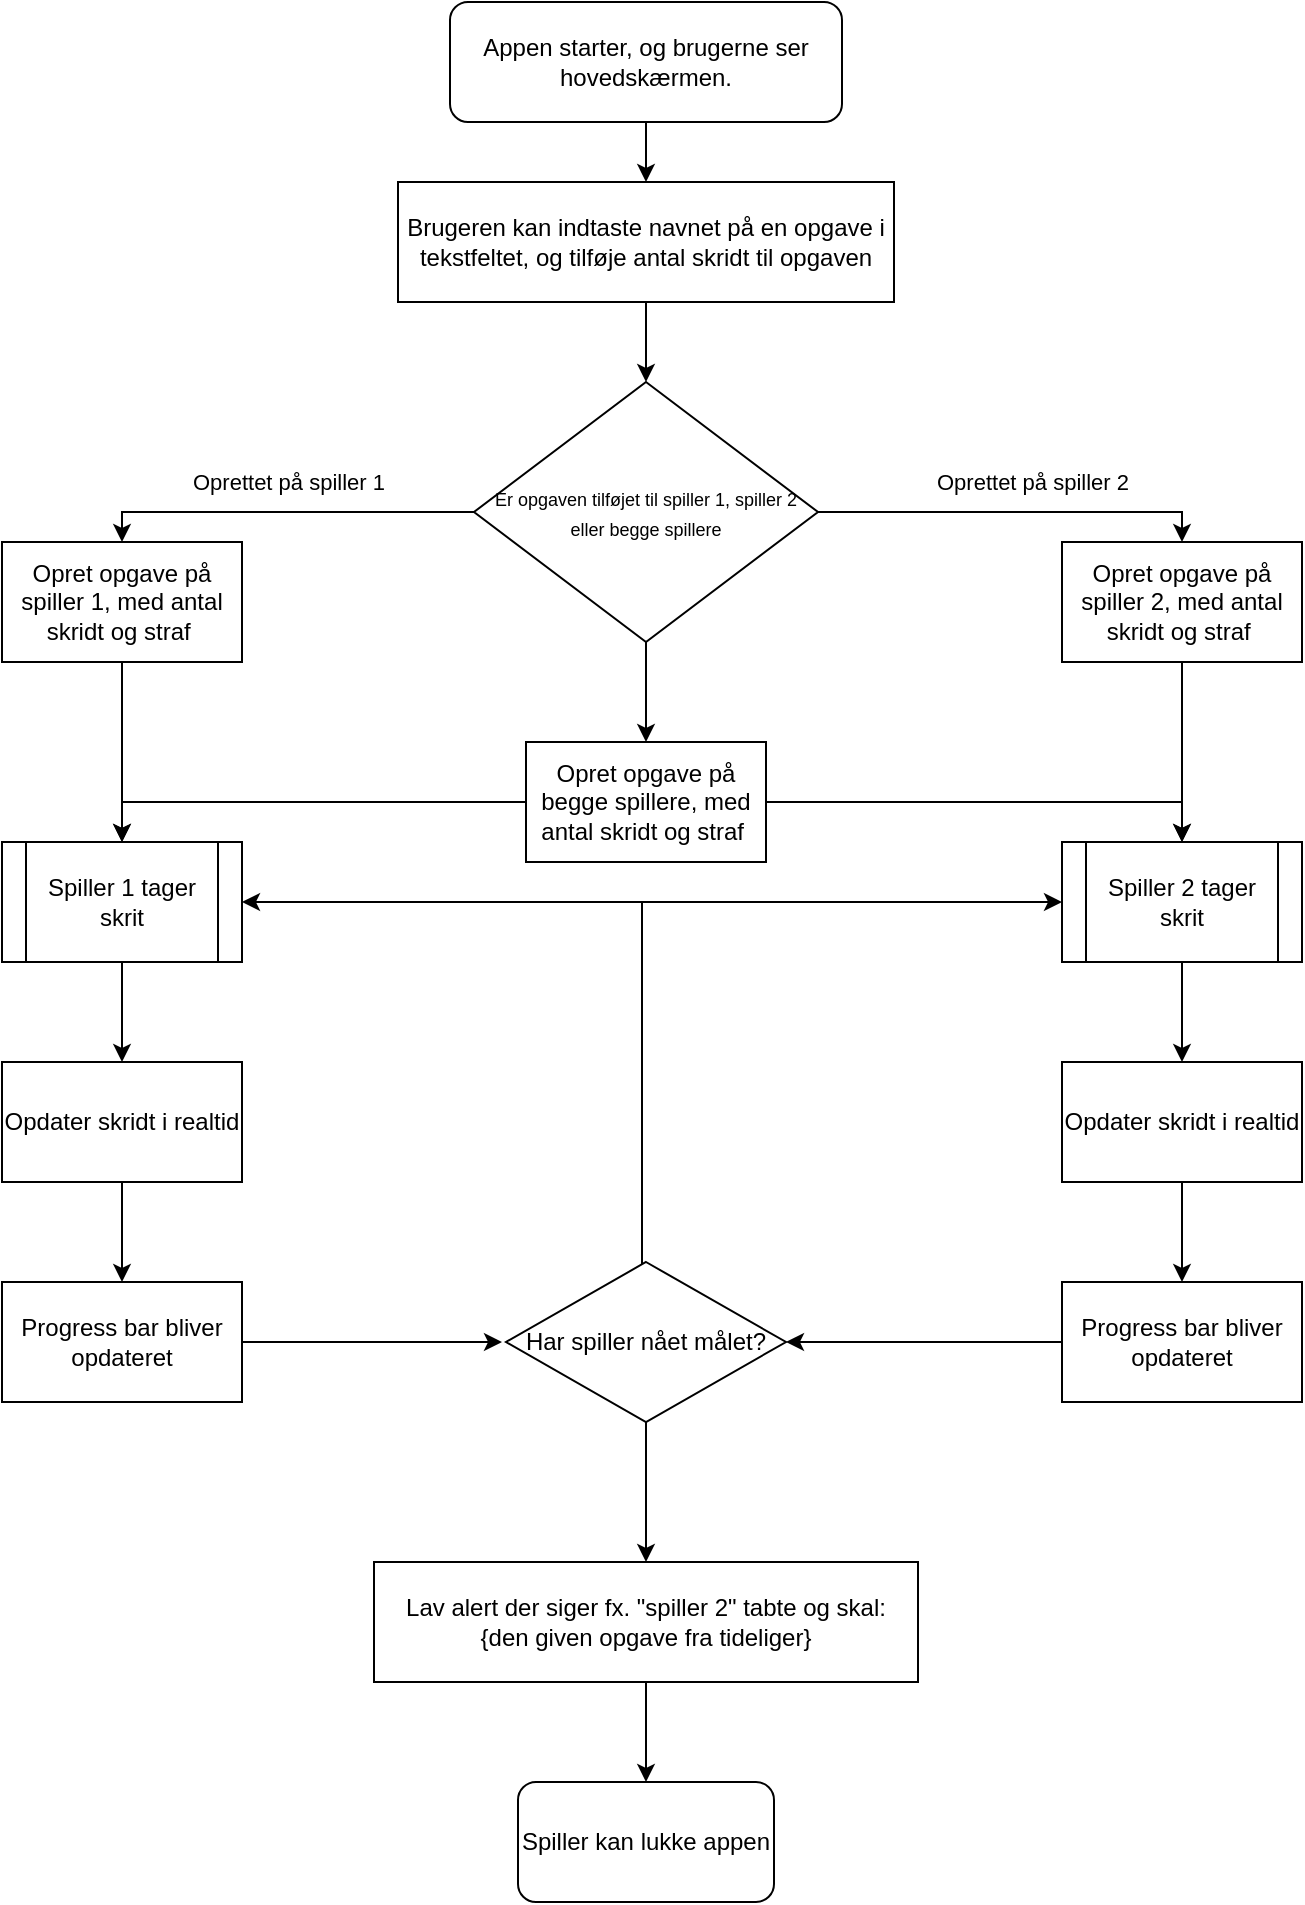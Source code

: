 <mxfile version="21.8.2" type="github">
  <diagram id="C5RBs43oDa-KdzZeNtuy" name="Page-1">
    <mxGraphModel dx="2074" dy="1118" grid="1" gridSize="10" guides="1" tooltips="1" connect="1" arrows="1" fold="1" page="1" pageScale="1" pageWidth="827" pageHeight="1169" math="0" shadow="0">
      <root>
        <mxCell id="WIyWlLk6GJQsqaUBKTNV-0" />
        <mxCell id="WIyWlLk6GJQsqaUBKTNV-1" parent="WIyWlLk6GJQsqaUBKTNV-0" />
        <mxCell id="YxWUrJ3wpDsGDHVu-iU_-1" style="edgeStyle=orthogonalEdgeStyle;rounded=0;orthogonalLoop=1;jettySize=auto;html=1;" edge="1" parent="WIyWlLk6GJQsqaUBKTNV-1" source="YxWUrJ3wpDsGDHVu-iU_-0" target="YxWUrJ3wpDsGDHVu-iU_-2">
          <mxGeometry relative="1" as="geometry">
            <mxPoint x="442" y="200" as="targetPoint" />
          </mxGeometry>
        </mxCell>
        <mxCell id="YxWUrJ3wpDsGDHVu-iU_-0" value="Appen starter, og brugerne ser hovedskærmen." style="rounded=1;whiteSpace=wrap;html=1;" vertex="1" parent="WIyWlLk6GJQsqaUBKTNV-1">
          <mxGeometry x="344" y="70" width="196" height="60" as="geometry" />
        </mxCell>
        <mxCell id="YxWUrJ3wpDsGDHVu-iU_-6" style="edgeStyle=orthogonalEdgeStyle;rounded=0;orthogonalLoop=1;jettySize=auto;html=1;" edge="1" parent="WIyWlLk6GJQsqaUBKTNV-1" source="YxWUrJ3wpDsGDHVu-iU_-2">
          <mxGeometry relative="1" as="geometry">
            <mxPoint x="442" y="260" as="targetPoint" />
          </mxGeometry>
        </mxCell>
        <mxCell id="YxWUrJ3wpDsGDHVu-iU_-2" value="Brugeren kan indtaste navnet på en opgave i tekstfeltet, og tilføje antal skridt til opgaven" style="rounded=0;whiteSpace=wrap;html=1;" vertex="1" parent="WIyWlLk6GJQsqaUBKTNV-1">
          <mxGeometry x="318" y="160" width="248" height="60" as="geometry" />
        </mxCell>
        <mxCell id="YxWUrJ3wpDsGDHVu-iU_-8" style="edgeStyle=orthogonalEdgeStyle;rounded=0;orthogonalLoop=1;jettySize=auto;html=1;entryX=0.5;entryY=0;entryDx=0;entryDy=0;" edge="1" parent="WIyWlLk6GJQsqaUBKTNV-1" source="YxWUrJ3wpDsGDHVu-iU_-7" target="YxWUrJ3wpDsGDHVu-iU_-9">
          <mxGeometry relative="1" as="geometry">
            <mxPoint x="250" y="325" as="targetPoint" />
            <Array as="points">
              <mxPoint x="180" y="325" />
            </Array>
          </mxGeometry>
        </mxCell>
        <mxCell id="YxWUrJ3wpDsGDHVu-iU_-10" value="Oprettet på spiller 1" style="edgeLabel;html=1;align=center;verticalAlign=middle;resizable=0;points=[];" vertex="1" connectable="0" parent="YxWUrJ3wpDsGDHVu-iU_-8">
          <mxGeometry x="-0.023" y="1" relative="1" as="geometry">
            <mxPoint y="-16" as="offset" />
          </mxGeometry>
        </mxCell>
        <mxCell id="YxWUrJ3wpDsGDHVu-iU_-11" style="edgeStyle=orthogonalEdgeStyle;rounded=0;orthogonalLoop=1;jettySize=auto;html=1;exitX=1;exitY=0.5;exitDx=0;exitDy=0;entryX=0.5;entryY=0;entryDx=0;entryDy=0;" edge="1" parent="WIyWlLk6GJQsqaUBKTNV-1" source="YxWUrJ3wpDsGDHVu-iU_-7" target="YxWUrJ3wpDsGDHVu-iU_-14">
          <mxGeometry relative="1" as="geometry">
            <mxPoint x="710" y="325" as="targetPoint" />
            <Array as="points">
              <mxPoint x="710" y="325" />
            </Array>
          </mxGeometry>
        </mxCell>
        <mxCell id="YxWUrJ3wpDsGDHVu-iU_-13" value="Oprettet på spiller 2" style="edgeLabel;html=1;align=center;verticalAlign=middle;resizable=0;points=[];" vertex="1" connectable="0" parent="YxWUrJ3wpDsGDHVu-iU_-11">
          <mxGeometry x="0.081" relative="1" as="geometry">
            <mxPoint y="-15" as="offset" />
          </mxGeometry>
        </mxCell>
        <mxCell id="YxWUrJ3wpDsGDHVu-iU_-15" style="edgeStyle=orthogonalEdgeStyle;rounded=0;orthogonalLoop=1;jettySize=auto;html=1;" edge="1" parent="WIyWlLk6GJQsqaUBKTNV-1" source="YxWUrJ3wpDsGDHVu-iU_-7">
          <mxGeometry relative="1" as="geometry">
            <mxPoint x="442" y="440" as="targetPoint" />
          </mxGeometry>
        </mxCell>
        <mxCell id="YxWUrJ3wpDsGDHVu-iU_-7" value="&lt;font style=&quot;font-size: 9px;&quot;&gt;Er opgaven tilføjet til spiller 1, spiller 2 eller begge spillere&lt;/font&gt;" style="rhombus;whiteSpace=wrap;html=1;" vertex="1" parent="WIyWlLk6GJQsqaUBKTNV-1">
          <mxGeometry x="356" y="260" width="172" height="130" as="geometry" />
        </mxCell>
        <mxCell id="YxWUrJ3wpDsGDHVu-iU_-17" style="edgeStyle=orthogonalEdgeStyle;rounded=0;orthogonalLoop=1;jettySize=auto;html=1;" edge="1" parent="WIyWlLk6GJQsqaUBKTNV-1" source="YxWUrJ3wpDsGDHVu-iU_-9">
          <mxGeometry relative="1" as="geometry">
            <mxPoint x="180" y="490" as="targetPoint" />
            <Array as="points">
              <mxPoint x="180" y="480" />
              <mxPoint x="180" y="480" />
            </Array>
          </mxGeometry>
        </mxCell>
        <mxCell id="YxWUrJ3wpDsGDHVu-iU_-9" value="Opret opgave på spiller 1, med antal skridt og straf&amp;nbsp;" style="rounded=0;whiteSpace=wrap;html=1;" vertex="1" parent="WIyWlLk6GJQsqaUBKTNV-1">
          <mxGeometry x="120" y="340" width="120" height="60" as="geometry" />
        </mxCell>
        <mxCell id="YxWUrJ3wpDsGDHVu-iU_-21" style="edgeStyle=orthogonalEdgeStyle;rounded=0;orthogonalLoop=1;jettySize=auto;html=1;entryX=0.5;entryY=0;entryDx=0;entryDy=0;" edge="1" parent="WIyWlLk6GJQsqaUBKTNV-1" source="YxWUrJ3wpDsGDHVu-iU_-14" target="YxWUrJ3wpDsGDHVu-iU_-20">
          <mxGeometry relative="1" as="geometry" />
        </mxCell>
        <mxCell id="YxWUrJ3wpDsGDHVu-iU_-14" value="Opret opgave på spiller 2, med antal skridt og straf&amp;nbsp;" style="rounded=0;whiteSpace=wrap;html=1;" vertex="1" parent="WIyWlLk6GJQsqaUBKTNV-1">
          <mxGeometry x="650" y="340" width="120" height="60" as="geometry" />
        </mxCell>
        <mxCell id="YxWUrJ3wpDsGDHVu-iU_-29" style="edgeStyle=orthogonalEdgeStyle;rounded=0;orthogonalLoop=1;jettySize=auto;html=1;entryX=0.5;entryY=0;entryDx=0;entryDy=0;" edge="1" parent="WIyWlLk6GJQsqaUBKTNV-1" source="YxWUrJ3wpDsGDHVu-iU_-16" target="YxWUrJ3wpDsGDHVu-iU_-20">
          <mxGeometry relative="1" as="geometry" />
        </mxCell>
        <mxCell id="YxWUrJ3wpDsGDHVu-iU_-30" style="edgeStyle=orthogonalEdgeStyle;rounded=0;orthogonalLoop=1;jettySize=auto;html=1;entryX=0.5;entryY=0;entryDx=0;entryDy=0;" edge="1" parent="WIyWlLk6GJQsqaUBKTNV-1" source="YxWUrJ3wpDsGDHVu-iU_-16" target="YxWUrJ3wpDsGDHVu-iU_-18">
          <mxGeometry relative="1" as="geometry" />
        </mxCell>
        <mxCell id="YxWUrJ3wpDsGDHVu-iU_-16" value="Opret opgave på begge spillere, med antal skridt og straf&amp;nbsp;" style="rounded=0;whiteSpace=wrap;html=1;" vertex="1" parent="WIyWlLk6GJQsqaUBKTNV-1">
          <mxGeometry x="382" y="440" width="120" height="60" as="geometry" />
        </mxCell>
        <mxCell id="YxWUrJ3wpDsGDHVu-iU_-22" style="edgeStyle=orthogonalEdgeStyle;rounded=0;orthogonalLoop=1;jettySize=auto;html=1;" edge="1" parent="WIyWlLk6GJQsqaUBKTNV-1" source="YxWUrJ3wpDsGDHVu-iU_-18">
          <mxGeometry relative="1" as="geometry">
            <mxPoint x="180" y="600" as="targetPoint" />
          </mxGeometry>
        </mxCell>
        <mxCell id="YxWUrJ3wpDsGDHVu-iU_-18" value="Spiller 1 tager skrit" style="shape=process;whiteSpace=wrap;html=1;backgroundOutline=1;" vertex="1" parent="WIyWlLk6GJQsqaUBKTNV-1">
          <mxGeometry x="120" y="490" width="120" height="60" as="geometry" />
        </mxCell>
        <mxCell id="YxWUrJ3wpDsGDHVu-iU_-25" style="edgeStyle=orthogonalEdgeStyle;rounded=0;orthogonalLoop=1;jettySize=auto;html=1;entryX=0.5;entryY=0;entryDx=0;entryDy=0;" edge="1" parent="WIyWlLk6GJQsqaUBKTNV-1" source="YxWUrJ3wpDsGDHVu-iU_-20" target="YxWUrJ3wpDsGDHVu-iU_-24">
          <mxGeometry relative="1" as="geometry" />
        </mxCell>
        <mxCell id="YxWUrJ3wpDsGDHVu-iU_-20" value="Spiller 2 tager skrit" style="shape=process;whiteSpace=wrap;html=1;backgroundOutline=1;" vertex="1" parent="WIyWlLk6GJQsqaUBKTNV-1">
          <mxGeometry x="650" y="490" width="120" height="60" as="geometry" />
        </mxCell>
        <mxCell id="YxWUrJ3wpDsGDHVu-iU_-38" style="edgeStyle=orthogonalEdgeStyle;rounded=0;orthogonalLoop=1;jettySize=auto;html=1;entryX=0.5;entryY=0;entryDx=0;entryDy=0;" edge="1" parent="WIyWlLk6GJQsqaUBKTNV-1" source="YxWUrJ3wpDsGDHVu-iU_-23" target="YxWUrJ3wpDsGDHVu-iU_-26">
          <mxGeometry relative="1" as="geometry" />
        </mxCell>
        <mxCell id="YxWUrJ3wpDsGDHVu-iU_-23" value="Opdater skridt i realtid" style="rounded=0;whiteSpace=wrap;html=1;" vertex="1" parent="WIyWlLk6GJQsqaUBKTNV-1">
          <mxGeometry x="120" y="600" width="120" height="60" as="geometry" />
        </mxCell>
        <mxCell id="YxWUrJ3wpDsGDHVu-iU_-41" style="edgeStyle=orthogonalEdgeStyle;rounded=0;orthogonalLoop=1;jettySize=auto;html=1;entryX=0.5;entryY=0;entryDx=0;entryDy=0;" edge="1" parent="WIyWlLk6GJQsqaUBKTNV-1" source="YxWUrJ3wpDsGDHVu-iU_-24" target="YxWUrJ3wpDsGDHVu-iU_-28">
          <mxGeometry relative="1" as="geometry" />
        </mxCell>
        <mxCell id="YxWUrJ3wpDsGDHVu-iU_-24" value="Opdater skridt i realtid" style="rounded=0;whiteSpace=wrap;html=1;" vertex="1" parent="WIyWlLk6GJQsqaUBKTNV-1">
          <mxGeometry x="650" y="600" width="120" height="60" as="geometry" />
        </mxCell>
        <mxCell id="YxWUrJ3wpDsGDHVu-iU_-39" style="edgeStyle=orthogonalEdgeStyle;rounded=0;orthogonalLoop=1;jettySize=auto;html=1;" edge="1" parent="WIyWlLk6GJQsqaUBKTNV-1" source="YxWUrJ3wpDsGDHVu-iU_-26">
          <mxGeometry relative="1" as="geometry">
            <mxPoint x="370" y="740" as="targetPoint" />
          </mxGeometry>
        </mxCell>
        <mxCell id="YxWUrJ3wpDsGDHVu-iU_-26" value="Progress bar bliver opdateret" style="rounded=0;whiteSpace=wrap;html=1;" vertex="1" parent="WIyWlLk6GJQsqaUBKTNV-1">
          <mxGeometry x="120" y="710" width="120" height="60" as="geometry" />
        </mxCell>
        <mxCell id="YxWUrJ3wpDsGDHVu-iU_-40" style="edgeStyle=orthogonalEdgeStyle;rounded=0;orthogonalLoop=1;jettySize=auto;html=1;entryX=1;entryY=0.5;entryDx=0;entryDy=0;" edge="1" parent="WIyWlLk6GJQsqaUBKTNV-1" source="YxWUrJ3wpDsGDHVu-iU_-28" target="YxWUrJ3wpDsGDHVu-iU_-32">
          <mxGeometry relative="1" as="geometry" />
        </mxCell>
        <mxCell id="YxWUrJ3wpDsGDHVu-iU_-28" value="Progress bar bliver opdateret" style="rounded=0;whiteSpace=wrap;html=1;" vertex="1" parent="WIyWlLk6GJQsqaUBKTNV-1">
          <mxGeometry x="650" y="710" width="120" height="60" as="geometry" />
        </mxCell>
        <mxCell id="YxWUrJ3wpDsGDHVu-iU_-42" style="edgeStyle=orthogonalEdgeStyle;rounded=0;orthogonalLoop=1;jettySize=auto;html=1;entryX=1;entryY=0.5;entryDx=0;entryDy=0;" edge="1" parent="WIyWlLk6GJQsqaUBKTNV-1" source="YxWUrJ3wpDsGDHVu-iU_-32" target="YxWUrJ3wpDsGDHVu-iU_-18">
          <mxGeometry relative="1" as="geometry">
            <Array as="points">
              <mxPoint x="440" y="520" />
            </Array>
          </mxGeometry>
        </mxCell>
        <mxCell id="YxWUrJ3wpDsGDHVu-iU_-43" style="edgeStyle=orthogonalEdgeStyle;rounded=0;orthogonalLoop=1;jettySize=auto;html=1;entryX=0;entryY=0.5;entryDx=0;entryDy=0;" edge="1" parent="WIyWlLk6GJQsqaUBKTNV-1" source="YxWUrJ3wpDsGDHVu-iU_-32" target="YxWUrJ3wpDsGDHVu-iU_-20">
          <mxGeometry relative="1" as="geometry">
            <Array as="points">
              <mxPoint x="440" y="520" />
            </Array>
          </mxGeometry>
        </mxCell>
        <mxCell id="YxWUrJ3wpDsGDHVu-iU_-44" style="edgeStyle=orthogonalEdgeStyle;rounded=0;orthogonalLoop=1;jettySize=auto;html=1;" edge="1" parent="WIyWlLk6GJQsqaUBKTNV-1" source="YxWUrJ3wpDsGDHVu-iU_-32">
          <mxGeometry relative="1" as="geometry">
            <mxPoint x="442" y="850.0" as="targetPoint" />
          </mxGeometry>
        </mxCell>
        <mxCell id="YxWUrJ3wpDsGDHVu-iU_-32" value="Har spiller nået målet?" style="rhombus;whiteSpace=wrap;html=1;rounded=0;" vertex="1" parent="WIyWlLk6GJQsqaUBKTNV-1">
          <mxGeometry x="372" y="700" width="140" height="80" as="geometry" />
        </mxCell>
        <mxCell id="YxWUrJ3wpDsGDHVu-iU_-47" style="edgeStyle=orthogonalEdgeStyle;rounded=0;orthogonalLoop=1;jettySize=auto;html=1;" edge="1" parent="WIyWlLk6GJQsqaUBKTNV-1" source="YxWUrJ3wpDsGDHVu-iU_-46">
          <mxGeometry relative="1" as="geometry">
            <mxPoint x="442.0" y="960.0" as="targetPoint" />
          </mxGeometry>
        </mxCell>
        <mxCell id="YxWUrJ3wpDsGDHVu-iU_-46" value="Lav alert der siger fx. &quot;spiller 2&quot; tabte og skal: &lt;br&gt;{den given opgave fra tideliger}" style="rounded=0;whiteSpace=wrap;html=1;" vertex="1" parent="WIyWlLk6GJQsqaUBKTNV-1">
          <mxGeometry x="306" y="850" width="272" height="60" as="geometry" />
        </mxCell>
        <mxCell id="YxWUrJ3wpDsGDHVu-iU_-48" value="Spiller kan lukke appen" style="rounded=1;whiteSpace=wrap;html=1;" vertex="1" parent="WIyWlLk6GJQsqaUBKTNV-1">
          <mxGeometry x="378" y="960" width="128" height="60" as="geometry" />
        </mxCell>
      </root>
    </mxGraphModel>
  </diagram>
</mxfile>
